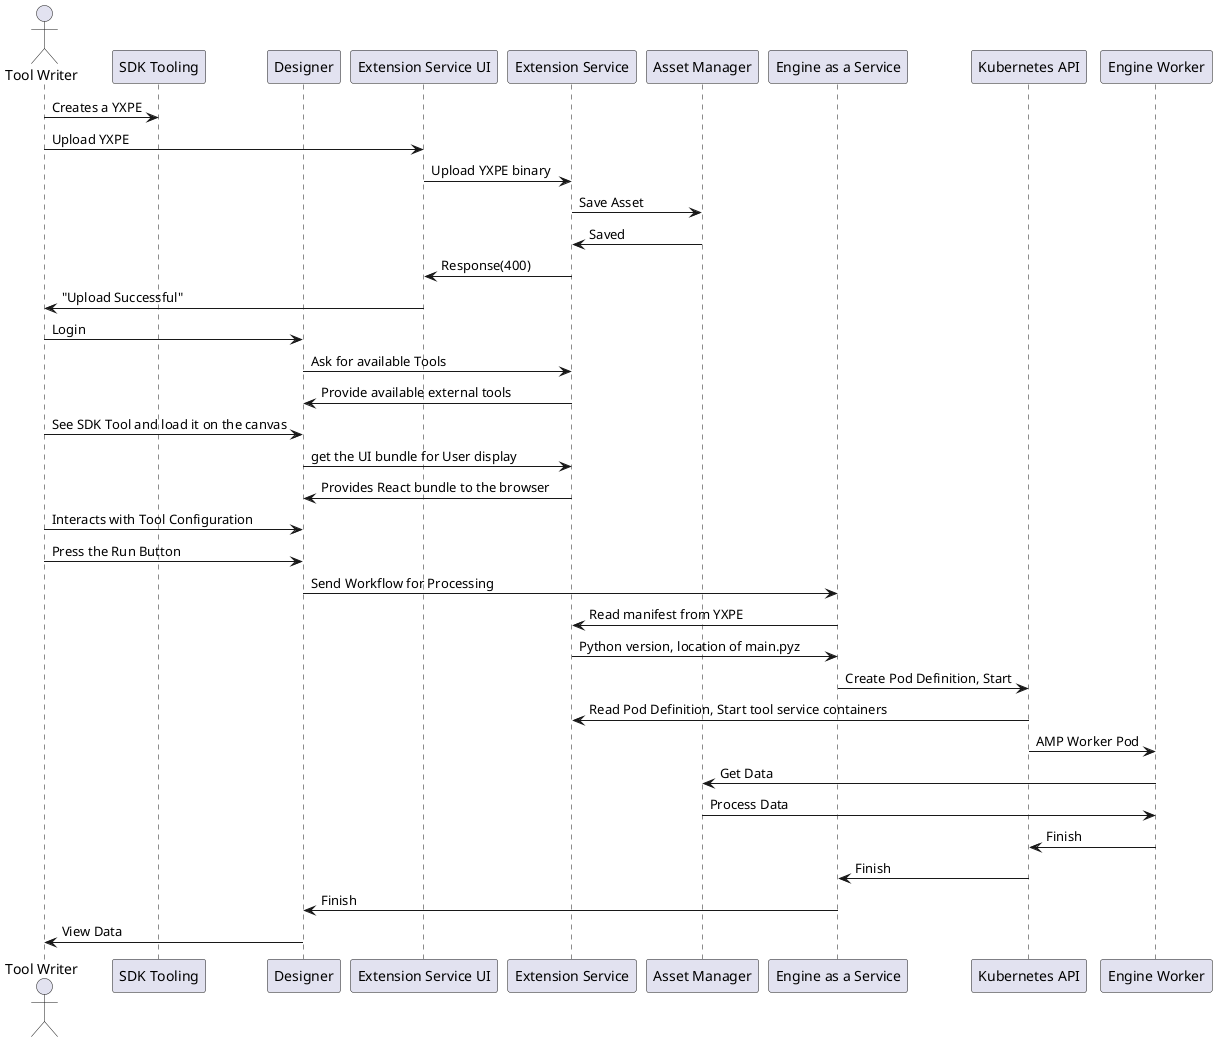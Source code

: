 @startuml SDK Platform Experience

actor user as "Tool Writer"
participant sdk as "SDK Tooling"
participant dwf as "Designer"
participant ext_ui as "Extension Service UI"
participant ext_svc as "Extension Service"
participant assets_svc as "Asset Manager"
participant eaas as "Engine as a Service"
participant kub as "Kubernetes API"
participant worker as "Engine Worker"

user -> sdk: Creates a YXPE
user -> ext_ui: Upload YXPE
ext_ui -> ext_svc: Upload YXPE binary
ext_svc -> assets_svc: Save Asset
assets_svc -> ext_svc: Saved
ext_svc -> ext_ui: Response(400)
ext_ui -> user: "Upload Successful"

user -> dwf: Login
dwf -> ext_svc: Ask for available Tools
ext_svc -> dwf: Provide available external tools

user -> dwf: See SDK Tool and load it on the canvas
dwf -> ext_svc: get the UI bundle for User display
ext_svc -> dwf: Provides React bundle to the browser
user -> dwf: Interacts with Tool Configuration

user -> dwf: Press the Run Button
dwf -> eaas: Send Workflow for Processing
eaas -> ext_svc: Read manifest from YXPE
ext_svc -> eaas: Python version, location of main.pyz
eaas -> kub: Create Pod Definition, Start
kub -> ext_svc: Read Pod Definition, Start tool service containers
kub -> worker: AMP Worker Pod
worker -> assets_svc: Get Data
assets_svc -> worker: Process Data
worker -> kub: Finish
kub -> eaas: Finish
eaas -> dwf: Finish
dwf -> user: View Data

@enduml